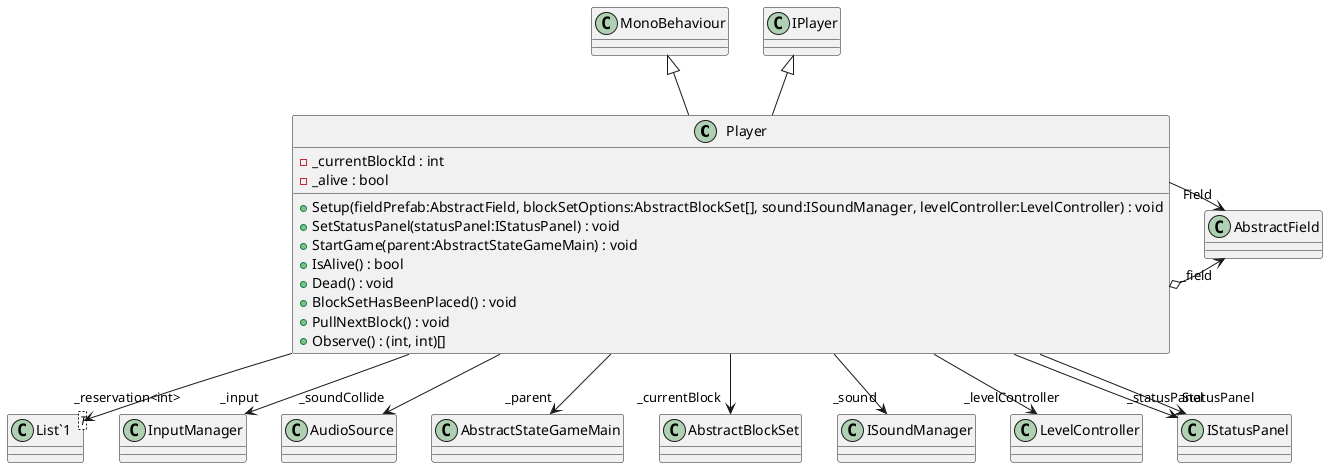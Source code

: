 @startuml
class Player {
    - _currentBlockId : int
    - _alive : bool
    + Setup(fieldPrefab:AbstractField, blockSetOptions:AbstractBlockSet[], sound:ISoundManager, levelController:LevelController) : void
    + SetStatusPanel(statusPanel:IStatusPanel) : void
    + StartGame(parent:AbstractStateGameMain) : void
    + IsAlive() : bool
    + Dead() : void
    + BlockSetHasBeenPlaced() : void
    + PullNextBlock() : void
    + Observe() : (int, int)[]
}
class "List`1"<T> {
}
MonoBehaviour <|-- Player
IPlayer <|-- Player
Player --> "_input" InputManager
Player --> "_soundCollide" AudioSource
Player --> "_parent" AbstractStateGameMain
Player o-> "_field" AbstractField
Player --> "_currentBlock" AbstractBlockSet
Player --> "_sound" ISoundManager
Player --> "_reservation<int>" "List`1"
Player --> "_levelController" LevelController
Player --> "_statusPanel" IStatusPanel
Player --> "Field" AbstractField
Player --> "StatusPanel" IStatusPanel
@enduml
